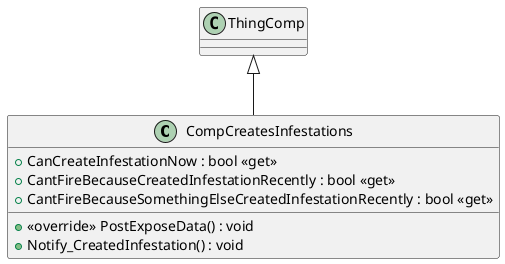 @startuml
class CompCreatesInfestations {
    + CanCreateInfestationNow : bool <<get>>
    + CantFireBecauseCreatedInfestationRecently : bool <<get>>
    + CantFireBecauseSomethingElseCreatedInfestationRecently : bool <<get>>
    + <<override>> PostExposeData() : void
    + Notify_CreatedInfestation() : void
}
ThingComp <|-- CompCreatesInfestations
@enduml
